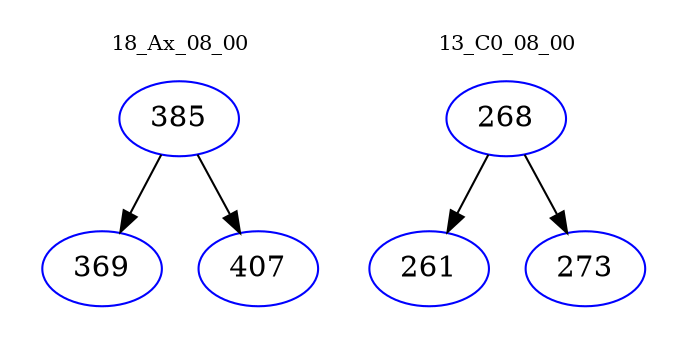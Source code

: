 digraph{
subgraph cluster_0 {
color = white
label = "18_Ax_08_00";
fontsize=10;
T0_385 [label="385", color="blue"]
T0_385 -> T0_369 [color="black"]
T0_369 [label="369", color="blue"]
T0_385 -> T0_407 [color="black"]
T0_407 [label="407", color="blue"]
}
subgraph cluster_1 {
color = white
label = "13_C0_08_00";
fontsize=10;
T1_268 [label="268", color="blue"]
T1_268 -> T1_261 [color="black"]
T1_261 [label="261", color="blue"]
T1_268 -> T1_273 [color="black"]
T1_273 [label="273", color="blue"]
}
}
